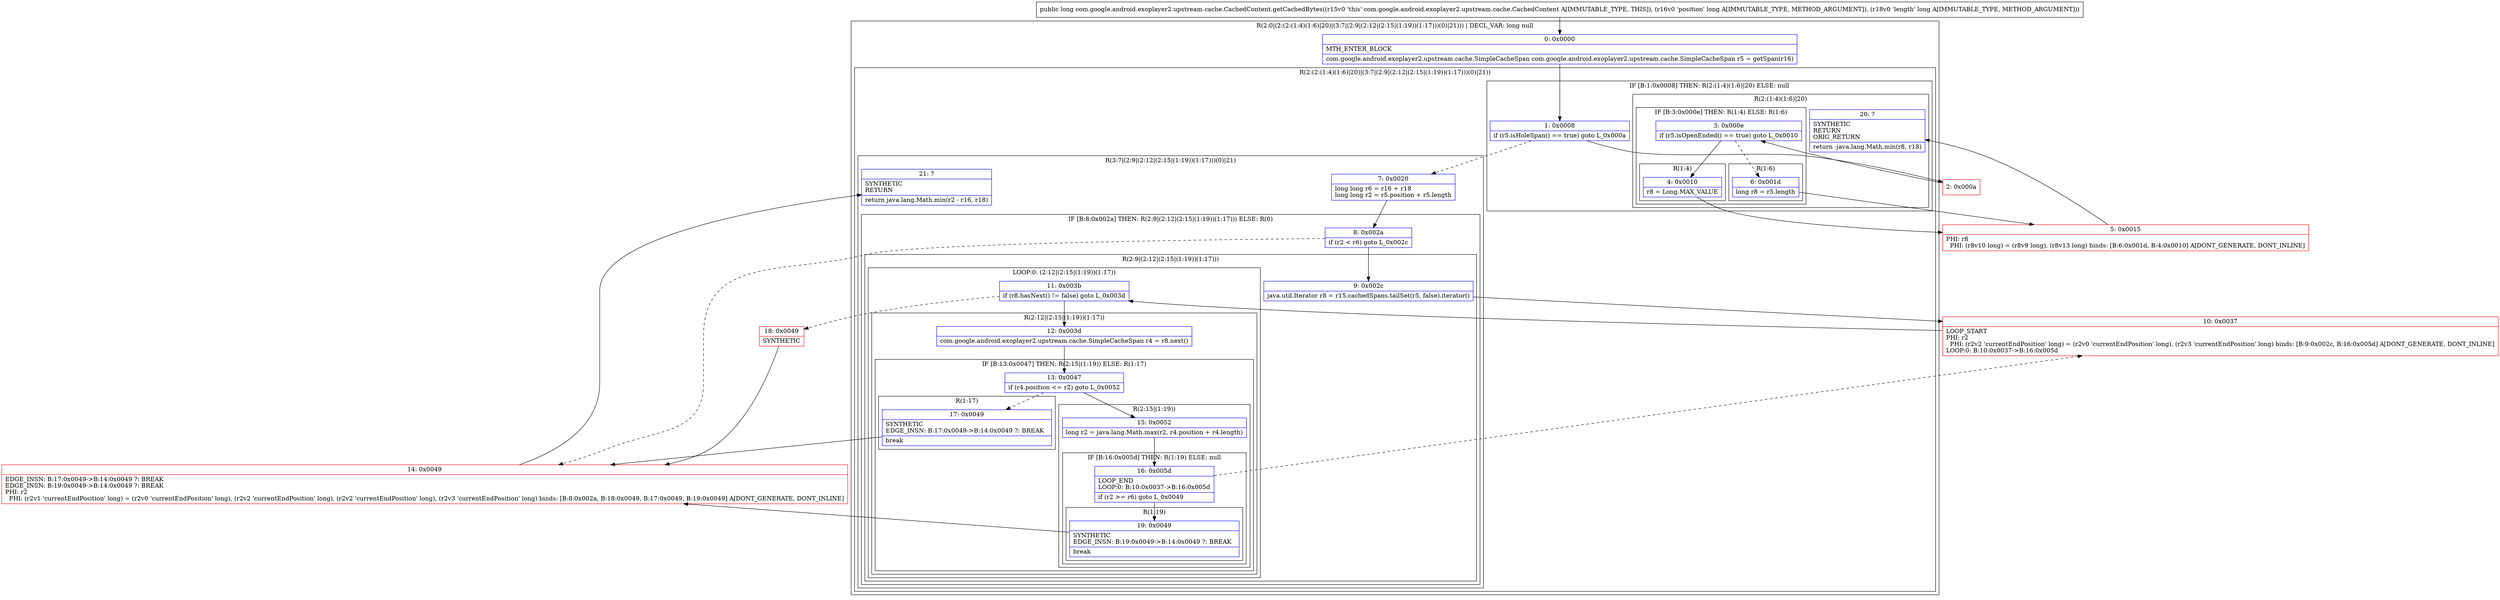 digraph "CFG forcom.google.android.exoplayer2.upstream.cache.CachedContent.getCachedBytes(JJ)J" {
subgraph cluster_Region_1145493154 {
label = "R(2:0|(2:(2:(1:4)(1:6)|20)|(3:7|(2:9|(2:12|(2:15|(1:19))(1:17)))(0)|21))) | DECL_VAR: long null\l";
node [shape=record,color=blue];
Node_0 [shape=record,label="{0\:\ 0x0000|MTH_ENTER_BLOCK\l|com.google.android.exoplayer2.upstream.cache.SimpleCacheSpan com.google.android.exoplayer2.upstream.cache.SimpleCacheSpan r5 = getSpan(r16)\l}"];
subgraph cluster_Region_1781746105 {
label = "R(2:(2:(1:4)(1:6)|20)|(3:7|(2:9|(2:12|(2:15|(1:19))(1:17)))(0)|21))";
node [shape=record,color=blue];
subgraph cluster_IfRegion_1588129100 {
label = "IF [B:1:0x0008] THEN: R(2:(1:4)(1:6)|20) ELSE: null";
node [shape=record,color=blue];
Node_1 [shape=record,label="{1\:\ 0x0008|if (r5.isHoleSpan() == true) goto L_0x000a\l}"];
subgraph cluster_Region_1389370398 {
label = "R(2:(1:4)(1:6)|20)";
node [shape=record,color=blue];
subgraph cluster_IfRegion_430973695 {
label = "IF [B:3:0x000e] THEN: R(1:4) ELSE: R(1:6)";
node [shape=record,color=blue];
Node_3 [shape=record,label="{3\:\ 0x000e|if (r5.isOpenEnded() == true) goto L_0x0010\l}"];
subgraph cluster_Region_1767731865 {
label = "R(1:4)";
node [shape=record,color=blue];
Node_4 [shape=record,label="{4\:\ 0x0010|r8 = Long.MAX_VALUE\l}"];
}
subgraph cluster_Region_45572931 {
label = "R(1:6)";
node [shape=record,color=blue];
Node_6 [shape=record,label="{6\:\ 0x001d|long r8 = r5.length\l}"];
}
}
Node_20 [shape=record,label="{20\:\ ?|SYNTHETIC\lRETURN\lORIG_RETURN\l|return \-java.lang.Math.min(r8, r18)\l}"];
}
}
subgraph cluster_Region_1890993777 {
label = "R(3:7|(2:9|(2:12|(2:15|(1:19))(1:17)))(0)|21)";
node [shape=record,color=blue];
Node_7 [shape=record,label="{7\:\ 0x0020|long long r6 = r16 + r18\llong long r2 = r5.position + r5.length\l}"];
subgraph cluster_IfRegion_1909614526 {
label = "IF [B:8:0x002a] THEN: R(2:9|(2:12|(2:15|(1:19))(1:17))) ELSE: R(0)";
node [shape=record,color=blue];
Node_8 [shape=record,label="{8\:\ 0x002a|if (r2 \< r6) goto L_0x002c\l}"];
subgraph cluster_Region_1777141670 {
label = "R(2:9|(2:12|(2:15|(1:19))(1:17)))";
node [shape=record,color=blue];
Node_9 [shape=record,label="{9\:\ 0x002c|java.util.Iterator r8 = r15.cachedSpans.tailSet(r5, false).iterator()\l}"];
subgraph cluster_LoopRegion_511197499 {
label = "LOOP:0: (2:12|(2:15|(1:19))(1:17))";
node [shape=record,color=blue];
Node_11 [shape=record,label="{11\:\ 0x003b|if (r8.hasNext() != false) goto L_0x003d\l}"];
subgraph cluster_Region_389712802 {
label = "R(2:12|(2:15|(1:19))(1:17))";
node [shape=record,color=blue];
Node_12 [shape=record,label="{12\:\ 0x003d|com.google.android.exoplayer2.upstream.cache.SimpleCacheSpan r4 = r8.next()\l}"];
subgraph cluster_IfRegion_189795290 {
label = "IF [B:13:0x0047] THEN: R(2:15|(1:19)) ELSE: R(1:17)";
node [shape=record,color=blue];
Node_13 [shape=record,label="{13\:\ 0x0047|if (r4.position \<= r2) goto L_0x0052\l}"];
subgraph cluster_Region_167902475 {
label = "R(2:15|(1:19))";
node [shape=record,color=blue];
Node_15 [shape=record,label="{15\:\ 0x0052|long r2 = java.lang.Math.max(r2, r4.position + r4.length)\l}"];
subgraph cluster_IfRegion_1212596156 {
label = "IF [B:16:0x005d] THEN: R(1:19) ELSE: null";
node [shape=record,color=blue];
Node_16 [shape=record,label="{16\:\ 0x005d|LOOP_END\lLOOP:0: B:10:0x0037\-\>B:16:0x005d\l|if (r2 \>= r6) goto L_0x0049\l}"];
subgraph cluster_Region_1731487357 {
label = "R(1:19)";
node [shape=record,color=blue];
Node_19 [shape=record,label="{19\:\ 0x0049|SYNTHETIC\lEDGE_INSN: B:19:0x0049\-\>B:14:0x0049 ?: BREAK  \l|break\l}"];
}
}
}
subgraph cluster_Region_894871145 {
label = "R(1:17)";
node [shape=record,color=blue];
Node_17 [shape=record,label="{17\:\ 0x0049|SYNTHETIC\lEDGE_INSN: B:17:0x0049\-\>B:14:0x0049 ?: BREAK  \l|break\l}"];
}
}
}
}
}
subgraph cluster_Region_1778079841 {
label = "R(0)";
node [shape=record,color=blue];
}
}
Node_21 [shape=record,label="{21\:\ ?|SYNTHETIC\lRETURN\l|return java.lang.Math.min(r2 \- r16, r18)\l}"];
}
}
}
Node_2 [shape=record,color=red,label="{2\:\ 0x000a}"];
Node_5 [shape=record,color=red,label="{5\:\ 0x0015|PHI: r8 \l  PHI: (r8v10 long) = (r8v9 long), (r8v13 long) binds: [B:6:0x001d, B:4:0x0010] A[DONT_GENERATE, DONT_INLINE]\l}"];
Node_10 [shape=record,color=red,label="{10\:\ 0x0037|LOOP_START\lPHI: r2 \l  PHI: (r2v2 'currentEndPosition' long) = (r2v0 'currentEndPosition' long), (r2v3 'currentEndPosition' long) binds: [B:9:0x002c, B:16:0x005d] A[DONT_GENERATE, DONT_INLINE]\lLOOP:0: B:10:0x0037\-\>B:16:0x005d\l}"];
Node_14 [shape=record,color=red,label="{14\:\ 0x0049|EDGE_INSN: B:17:0x0049\-\>B:14:0x0049 ?: BREAK  \lEDGE_INSN: B:19:0x0049\-\>B:14:0x0049 ?: BREAK  \lPHI: r2 \l  PHI: (r2v1 'currentEndPosition' long) = (r2v0 'currentEndPosition' long), (r2v2 'currentEndPosition' long), (r2v2 'currentEndPosition' long), (r2v3 'currentEndPosition' long) binds: [B:8:0x002a, B:18:0x0049, B:17:0x0049, B:19:0x0049] A[DONT_GENERATE, DONT_INLINE]\l}"];
Node_18 [shape=record,color=red,label="{18\:\ 0x0049|SYNTHETIC\l}"];
MethodNode[shape=record,label="{public long com.google.android.exoplayer2.upstream.cache.CachedContent.getCachedBytes((r15v0 'this' com.google.android.exoplayer2.upstream.cache.CachedContent A[IMMUTABLE_TYPE, THIS]), (r16v0 'position' long A[IMMUTABLE_TYPE, METHOD_ARGUMENT]), (r18v0 'length' long A[IMMUTABLE_TYPE, METHOD_ARGUMENT])) }"];
MethodNode -> Node_0;
Node_0 -> Node_1;
Node_1 -> Node_2;
Node_1 -> Node_7[style=dashed];
Node_3 -> Node_4;
Node_3 -> Node_6[style=dashed];
Node_4 -> Node_5;
Node_6 -> Node_5;
Node_7 -> Node_8;
Node_8 -> Node_9;
Node_8 -> Node_14[style=dashed];
Node_9 -> Node_10;
Node_11 -> Node_12;
Node_11 -> Node_18[style=dashed];
Node_12 -> Node_13;
Node_13 -> Node_15;
Node_13 -> Node_17[style=dashed];
Node_15 -> Node_16;
Node_16 -> Node_10[style=dashed];
Node_16 -> Node_19;
Node_19 -> Node_14;
Node_17 -> Node_14;
Node_2 -> Node_3;
Node_5 -> Node_20;
Node_10 -> Node_11;
Node_14 -> Node_21;
Node_18 -> Node_14;
}

